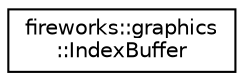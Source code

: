 digraph "Graphical Class Hierarchy"
{
 // LATEX_PDF_SIZE
  edge [fontname="Helvetica",fontsize="10",labelfontname="Helvetica",labelfontsize="10"];
  node [fontname="Helvetica",fontsize="10",shape=record];
  rankdir="LR";
  Node0 [label="fireworks::graphics\l::IndexBuffer",height=0.2,width=0.4,color="black", fillcolor="white", style="filled",URL="$classfireworks_1_1graphics_1_1_index_buffer.html",tooltip="Creates Index Buffers."];
}
